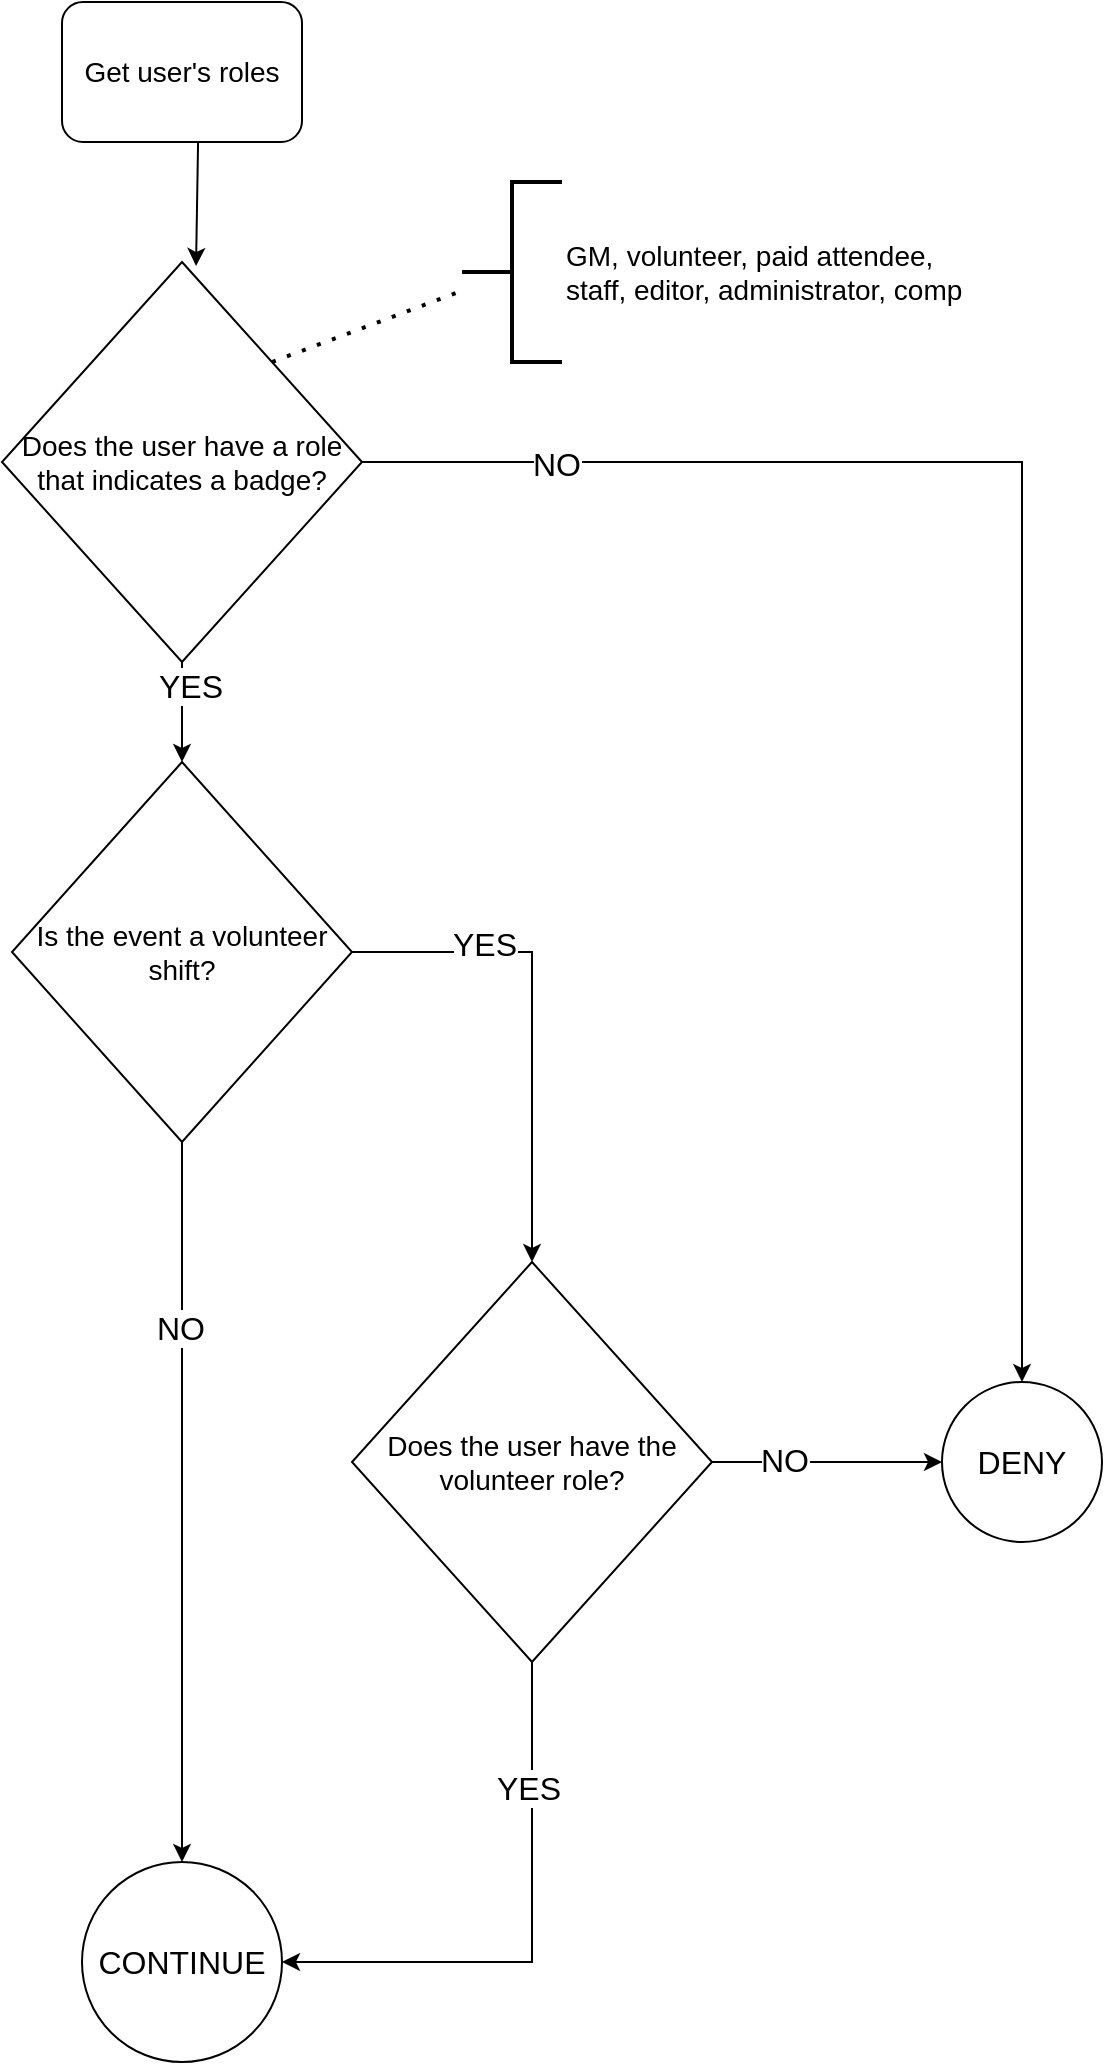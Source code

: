 <mxfile version="21.1.1" type="github">
  <diagram id="C5RBs43oDa-KdzZeNtuy" name="Page-1">
    <mxGraphModel dx="1434" dy="794" grid="1" gridSize="10" guides="1" tooltips="1" connect="1" arrows="1" fold="1" page="1" pageScale="1" pageWidth="827" pageHeight="1169" math="0" shadow="0">
      <root>
        <mxCell id="WIyWlLk6GJQsqaUBKTNV-0" />
        <mxCell id="WIyWlLk6GJQsqaUBKTNV-1" parent="WIyWlLk6GJQsqaUBKTNV-0" />
        <mxCell id="UfIM0l1DkIzNysHC1ieH-0" value="&lt;div style=&quot;font-size: 14px;&quot;&gt;Get user&#39;s roles&lt;/div&gt;" style="rounded=1;whiteSpace=wrap;html=1;" vertex="1" parent="WIyWlLk6GJQsqaUBKTNV-1">
          <mxGeometry x="150" y="100" width="120" height="70" as="geometry" />
        </mxCell>
        <mxCell id="UfIM0l1DkIzNysHC1ieH-1" value="&lt;font style=&quot;font-size: 14px;&quot;&gt;Does the user have a role that indicates a badge?&lt;/font&gt;" style="rhombus;whiteSpace=wrap;html=1;" vertex="1" parent="WIyWlLk6GJQsqaUBKTNV-1">
          <mxGeometry x="120" y="230" width="180" height="200" as="geometry" />
        </mxCell>
        <mxCell id="UfIM0l1DkIzNysHC1ieH-2" value="&lt;div&gt;&lt;font style=&quot;font-size: 14px;&quot;&gt;GM, volunteer, paid attendee, &lt;br&gt;&lt;/font&gt;&lt;/div&gt;&lt;div&gt;&lt;font style=&quot;font-size: 14px;&quot;&gt;staff, editor, administrator, comp&lt;/font&gt;&lt;/div&gt;" style="strokeWidth=2;html=1;shape=mxgraph.flowchart.annotation_2;align=left;labelPosition=right;pointerEvents=1;" vertex="1" parent="WIyWlLk6GJQsqaUBKTNV-1">
          <mxGeometry x="350" y="190" width="50" height="90" as="geometry" />
        </mxCell>
        <mxCell id="UfIM0l1DkIzNysHC1ieH-6" value="&lt;font style=&quot;font-size: 14px;&quot;&gt;Is the event a volunteer shift?&lt;/font&gt;" style="rhombus;whiteSpace=wrap;html=1;" vertex="1" parent="WIyWlLk6GJQsqaUBKTNV-1">
          <mxGeometry x="125" y="480" width="170" height="190" as="geometry" />
        </mxCell>
        <mxCell id="UfIM0l1DkIzNysHC1ieH-7" value="&lt;font style=&quot;font-size: 16px;&quot;&gt;DENY&lt;/font&gt;" style="ellipse;whiteSpace=wrap;html=1;aspect=fixed;" vertex="1" parent="WIyWlLk6GJQsqaUBKTNV-1">
          <mxGeometry x="590" y="790" width="80" height="80" as="geometry" />
        </mxCell>
        <mxCell id="UfIM0l1DkIzNysHC1ieH-8" value="&lt;font style=&quot;font-size: 16px;&quot;&gt;CONTINUE&lt;/font&gt;" style="ellipse;whiteSpace=wrap;html=1;aspect=fixed;" vertex="1" parent="WIyWlLk6GJQsqaUBKTNV-1">
          <mxGeometry x="160" y="1030" width="100" height="100" as="geometry" />
        </mxCell>
        <mxCell id="UfIM0l1DkIzNysHC1ieH-9" value="&lt;font style=&quot;font-size: 14px;&quot;&gt;Does the user have the volunteer role?&lt;/font&gt;" style="rhombus;whiteSpace=wrap;html=1;" vertex="1" parent="WIyWlLk6GJQsqaUBKTNV-1">
          <mxGeometry x="295" y="730" width="180" height="200" as="geometry" />
        </mxCell>
        <mxCell id="UfIM0l1DkIzNysHC1ieH-10" value="" style="endArrow=classic;html=1;rounded=0;exitX=0.567;exitY=1;exitDx=0;exitDy=0;exitPerimeter=0;entryX=0.539;entryY=0.01;entryDx=0;entryDy=0;entryPerimeter=0;" edge="1" parent="WIyWlLk6GJQsqaUBKTNV-1" source="UfIM0l1DkIzNysHC1ieH-0" target="UfIM0l1DkIzNysHC1ieH-1">
          <mxGeometry width="50" height="50" relative="1" as="geometry">
            <mxPoint x="360" y="460" as="sourcePoint" />
            <mxPoint x="410" y="410" as="targetPoint" />
          </mxGeometry>
        </mxCell>
        <mxCell id="UfIM0l1DkIzNysHC1ieH-11" value="" style="endArrow=classic;html=1;rounded=0;exitX=0.5;exitY=1;exitDx=0;exitDy=0;" edge="1" parent="WIyWlLk6GJQsqaUBKTNV-1" source="UfIM0l1DkIzNysHC1ieH-1" target="UfIM0l1DkIzNysHC1ieH-6">
          <mxGeometry width="50" height="50" relative="1" as="geometry">
            <mxPoint x="360" y="460" as="sourcePoint" />
            <mxPoint x="410" y="410" as="targetPoint" />
          </mxGeometry>
        </mxCell>
        <mxCell id="UfIM0l1DkIzNysHC1ieH-16" value="&lt;font style=&quot;font-size: 16px;&quot;&gt;YES&lt;/font&gt;" style="edgeLabel;html=1;align=center;verticalAlign=middle;resizable=0;points=[];" vertex="1" connectable="0" parent="UfIM0l1DkIzNysHC1ieH-11">
          <mxGeometry x="-0.52" y="4" relative="1" as="geometry">
            <mxPoint as="offset" />
          </mxGeometry>
        </mxCell>
        <mxCell id="UfIM0l1DkIzNysHC1ieH-12" value="" style="endArrow=none;dashed=1;html=1;dashPattern=1 3;strokeWidth=2;rounded=0;exitX=1;exitY=0;exitDx=0;exitDy=0;" edge="1" parent="WIyWlLk6GJQsqaUBKTNV-1" source="UfIM0l1DkIzNysHC1ieH-1" target="UfIM0l1DkIzNysHC1ieH-2">
          <mxGeometry width="50" height="50" relative="1" as="geometry">
            <mxPoint x="360" y="460" as="sourcePoint" />
            <mxPoint x="410" y="410" as="targetPoint" />
          </mxGeometry>
        </mxCell>
        <mxCell id="UfIM0l1DkIzNysHC1ieH-13" value="" style="endArrow=classic;html=1;rounded=0;exitX=0.5;exitY=1;exitDx=0;exitDy=0;" edge="1" parent="WIyWlLk6GJQsqaUBKTNV-1" source="UfIM0l1DkIzNysHC1ieH-6" target="UfIM0l1DkIzNysHC1ieH-8">
          <mxGeometry width="50" height="50" relative="1" as="geometry">
            <mxPoint x="360" y="550" as="sourcePoint" />
            <mxPoint x="410" y="500" as="targetPoint" />
          </mxGeometry>
        </mxCell>
        <mxCell id="UfIM0l1DkIzNysHC1ieH-17" value="&lt;font style=&quot;font-size: 16px;&quot;&gt;NO&lt;/font&gt;" style="edgeLabel;html=1;align=center;verticalAlign=middle;resizable=0;points=[];" vertex="1" connectable="0" parent="UfIM0l1DkIzNysHC1ieH-13">
          <mxGeometry x="-0.486" y="-1" relative="1" as="geometry">
            <mxPoint as="offset" />
          </mxGeometry>
        </mxCell>
        <mxCell id="UfIM0l1DkIzNysHC1ieH-14" value="" style="endArrow=classic;html=1;rounded=0;exitX=1;exitY=0.5;exitDx=0;exitDy=0;" edge="1" parent="WIyWlLk6GJQsqaUBKTNV-1" source="UfIM0l1DkIzNysHC1ieH-1" target="UfIM0l1DkIzNysHC1ieH-7">
          <mxGeometry width="50" height="50" relative="1" as="geometry">
            <mxPoint x="360" y="610" as="sourcePoint" />
            <mxPoint x="410" y="560" as="targetPoint" />
            <Array as="points">
              <mxPoint x="630" y="330" />
            </Array>
          </mxGeometry>
        </mxCell>
        <mxCell id="UfIM0l1DkIzNysHC1ieH-15" value="&lt;font style=&quot;font-size: 16px;&quot;&gt;NO&lt;/font&gt;" style="edgeLabel;html=1;align=center;verticalAlign=middle;resizable=0;points=[];" vertex="1" connectable="0" parent="UfIM0l1DkIzNysHC1ieH-14">
          <mxGeometry x="-0.754" y="-1" relative="1" as="geometry">
            <mxPoint as="offset" />
          </mxGeometry>
        </mxCell>
        <mxCell id="UfIM0l1DkIzNysHC1ieH-18" value="" style="endArrow=classic;html=1;rounded=0;exitX=1;exitY=0.5;exitDx=0;exitDy=0;entryX=0.5;entryY=0;entryDx=0;entryDy=0;" edge="1" parent="WIyWlLk6GJQsqaUBKTNV-1" source="UfIM0l1DkIzNysHC1ieH-6" target="UfIM0l1DkIzNysHC1ieH-9">
          <mxGeometry width="50" height="50" relative="1" as="geometry">
            <mxPoint x="360" y="700" as="sourcePoint" />
            <mxPoint x="410" y="650" as="targetPoint" />
            <Array as="points">
              <mxPoint x="385" y="575" />
            </Array>
          </mxGeometry>
        </mxCell>
        <mxCell id="UfIM0l1DkIzNysHC1ieH-19" value="&lt;font style=&quot;font-size: 16px;&quot;&gt;YES&lt;/font&gt;" style="edgeLabel;html=1;align=center;verticalAlign=middle;resizable=0;points=[];" vertex="1" connectable="0" parent="UfIM0l1DkIzNysHC1ieH-18">
          <mxGeometry x="-0.461" y="4" relative="1" as="geometry">
            <mxPoint as="offset" />
          </mxGeometry>
        </mxCell>
        <mxCell id="UfIM0l1DkIzNysHC1ieH-20" value="" style="endArrow=classic;html=1;rounded=0;entryX=0;entryY=0.5;entryDx=0;entryDy=0;" edge="1" parent="WIyWlLk6GJQsqaUBKTNV-1" target="UfIM0l1DkIzNysHC1ieH-7">
          <mxGeometry width="50" height="50" relative="1" as="geometry">
            <mxPoint x="475" y="830" as="sourcePoint" />
            <mxPoint x="525" y="780" as="targetPoint" />
          </mxGeometry>
        </mxCell>
        <mxCell id="UfIM0l1DkIzNysHC1ieH-21" value="&lt;font style=&quot;font-size: 16px;&quot;&gt;NO&lt;/font&gt;" style="edgeLabel;html=1;align=center;verticalAlign=middle;resizable=0;points=[];" vertex="1" connectable="0" parent="UfIM0l1DkIzNysHC1ieH-20">
          <mxGeometry x="-0.374" y="1" relative="1" as="geometry">
            <mxPoint as="offset" />
          </mxGeometry>
        </mxCell>
        <mxCell id="UfIM0l1DkIzNysHC1ieH-23" value="" style="endArrow=classic;html=1;rounded=0;exitX=0.5;exitY=1;exitDx=0;exitDy=0;" edge="1" parent="WIyWlLk6GJQsqaUBKTNV-1" source="UfIM0l1DkIzNysHC1ieH-9" target="UfIM0l1DkIzNysHC1ieH-8">
          <mxGeometry width="50" height="50" relative="1" as="geometry">
            <mxPoint x="360" y="790" as="sourcePoint" />
            <mxPoint x="410" y="740" as="targetPoint" />
            <Array as="points">
              <mxPoint x="385" y="1080" />
            </Array>
          </mxGeometry>
        </mxCell>
        <mxCell id="UfIM0l1DkIzNysHC1ieH-24" value="&lt;font style=&quot;font-size: 16px;&quot;&gt;YES&lt;/font&gt;" style="edgeLabel;html=1;align=center;verticalAlign=middle;resizable=0;points=[];" vertex="1" connectable="0" parent="UfIM0l1DkIzNysHC1ieH-23">
          <mxGeometry x="-0.542" y="-2" relative="1" as="geometry">
            <mxPoint as="offset" />
          </mxGeometry>
        </mxCell>
      </root>
    </mxGraphModel>
  </diagram>
</mxfile>
